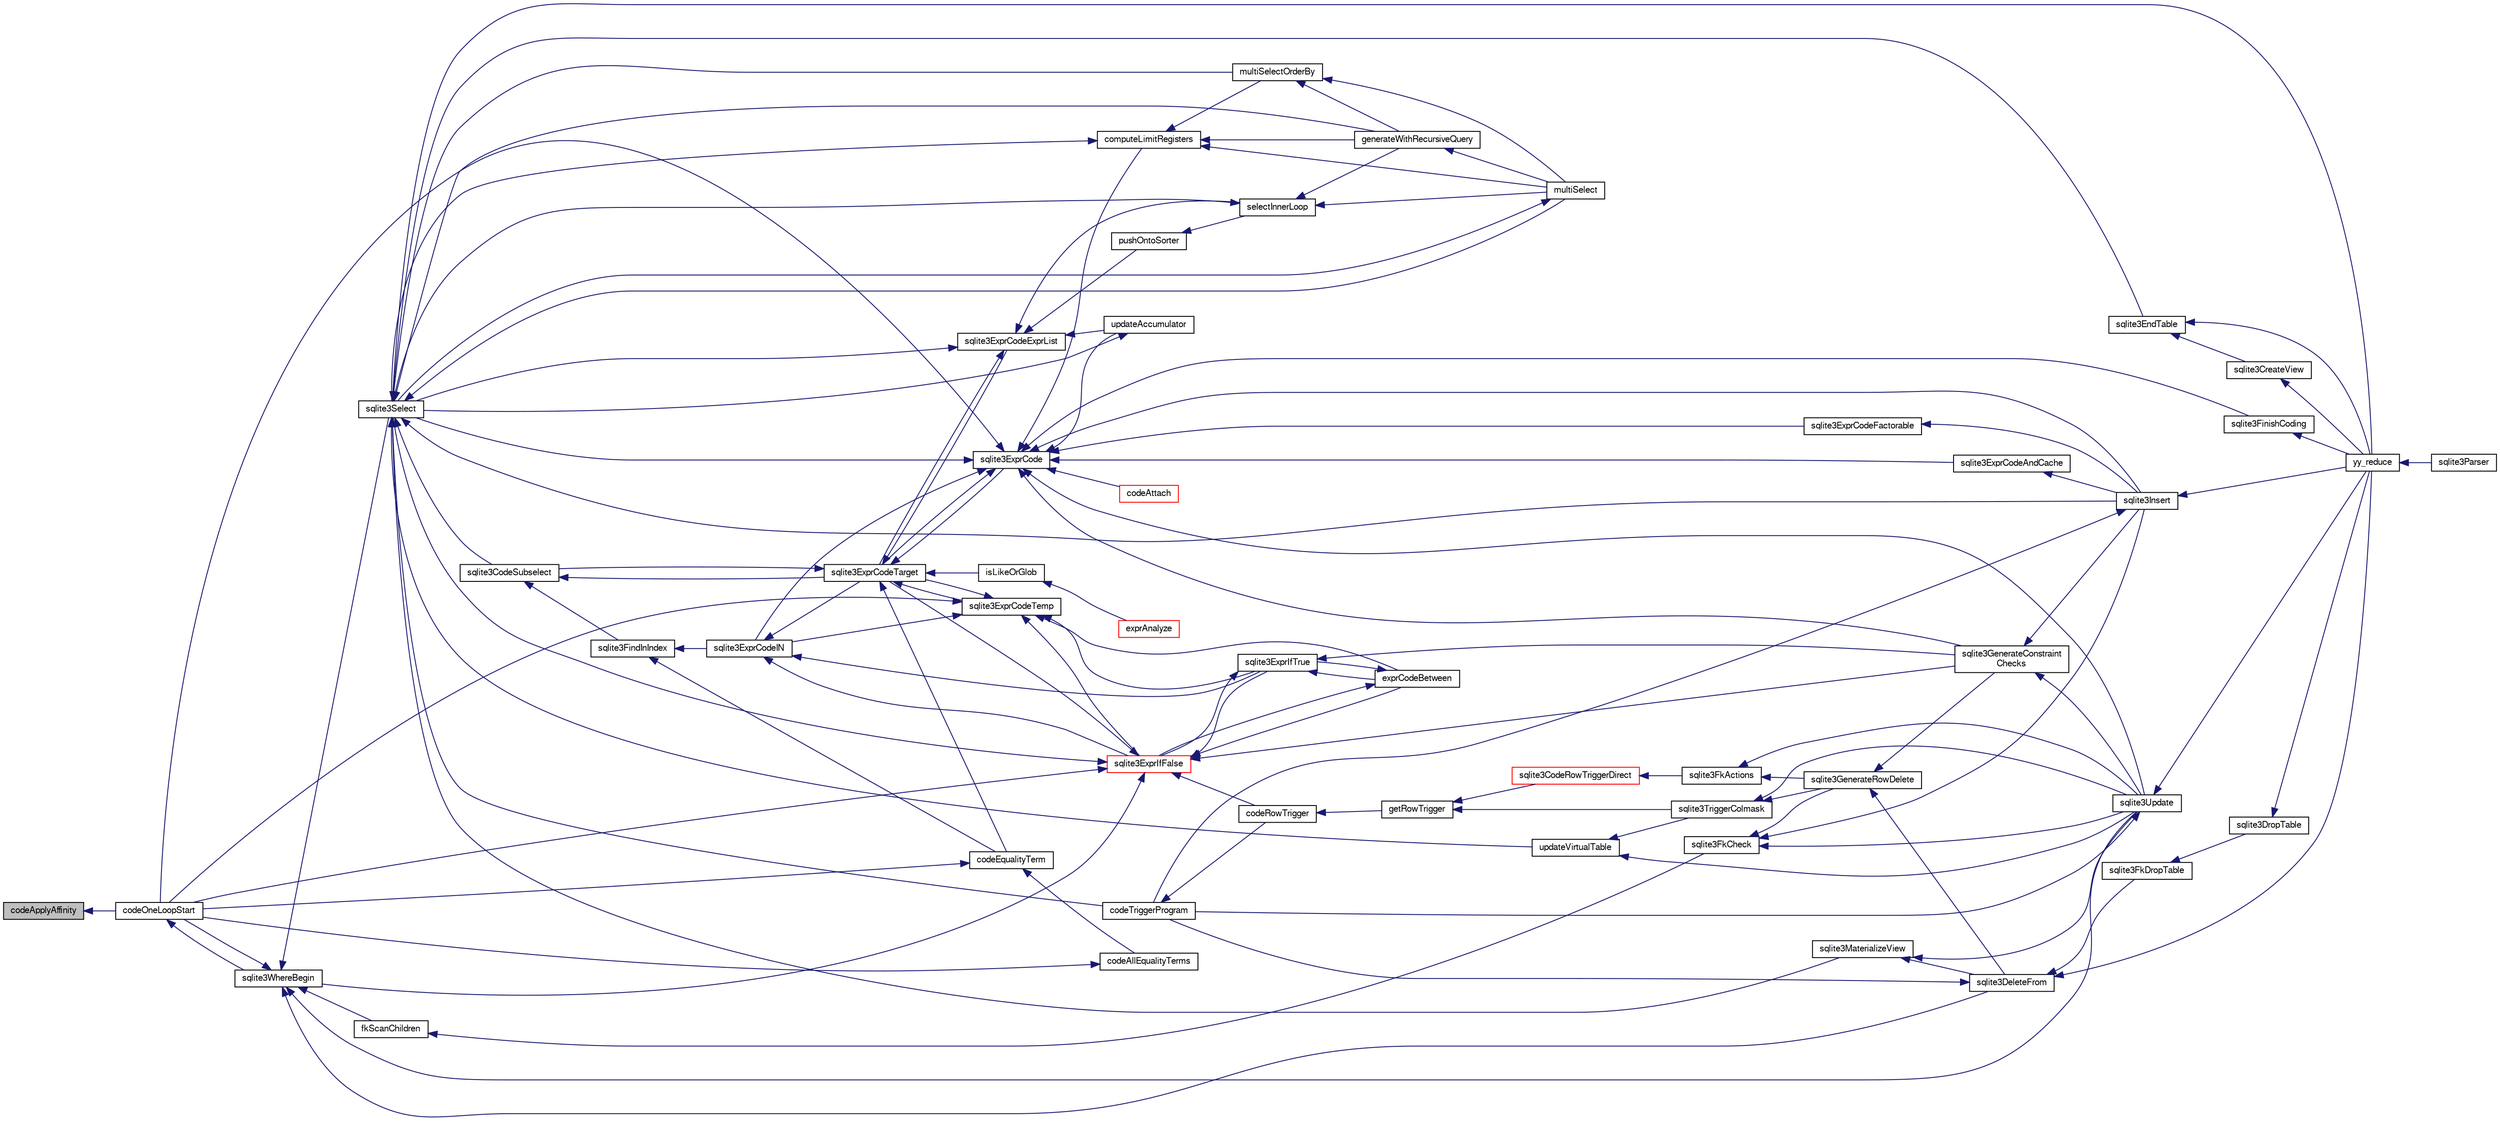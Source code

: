 digraph "codeApplyAffinity"
{
  edge [fontname="FreeSans",fontsize="10",labelfontname="FreeSans",labelfontsize="10"];
  node [fontname="FreeSans",fontsize="10",shape=record];
  rankdir="LR";
  Node49861 [label="codeApplyAffinity",height=0.2,width=0.4,color="black", fillcolor="grey75", style="filled", fontcolor="black"];
  Node49861 -> Node49862 [dir="back",color="midnightblue",fontsize="10",style="solid",fontname="FreeSans"];
  Node49862 [label="codeOneLoopStart",height=0.2,width=0.4,color="black", fillcolor="white", style="filled",URL="$sqlite3_8c.html#aa868875120b151c169cc79139ed6e008"];
  Node49862 -> Node49863 [dir="back",color="midnightblue",fontsize="10",style="solid",fontname="FreeSans"];
  Node49863 [label="sqlite3WhereBegin",height=0.2,width=0.4,color="black", fillcolor="white", style="filled",URL="$sqlite3_8c.html#acad049f5c9a96a8118cffd5e5ce89f7c"];
  Node49863 -> Node49864 [dir="back",color="midnightblue",fontsize="10",style="solid",fontname="FreeSans"];
  Node49864 [label="sqlite3DeleteFrom",height=0.2,width=0.4,color="black", fillcolor="white", style="filled",URL="$sqlite3_8c.html#ab9b4b45349188b49eabb23f94608a091"];
  Node49864 -> Node49865 [dir="back",color="midnightblue",fontsize="10",style="solid",fontname="FreeSans"];
  Node49865 [label="sqlite3FkDropTable",height=0.2,width=0.4,color="black", fillcolor="white", style="filled",URL="$sqlite3_8c.html#a1218c6fc74e89152ceaa4760e82f5ef9"];
  Node49865 -> Node49866 [dir="back",color="midnightblue",fontsize="10",style="solid",fontname="FreeSans"];
  Node49866 [label="sqlite3DropTable",height=0.2,width=0.4,color="black", fillcolor="white", style="filled",URL="$sqlite3_8c.html#a5534f77364b5568783c0e50db3c9defb"];
  Node49866 -> Node49867 [dir="back",color="midnightblue",fontsize="10",style="solid",fontname="FreeSans"];
  Node49867 [label="yy_reduce",height=0.2,width=0.4,color="black", fillcolor="white", style="filled",URL="$sqlite3_8c.html#a7c419a9b25711c666a9a2449ef377f14"];
  Node49867 -> Node49868 [dir="back",color="midnightblue",fontsize="10",style="solid",fontname="FreeSans"];
  Node49868 [label="sqlite3Parser",height=0.2,width=0.4,color="black", fillcolor="white", style="filled",URL="$sqlite3_8c.html#a0327d71a5fabe0b6a343d78a2602e72a"];
  Node49864 -> Node49869 [dir="back",color="midnightblue",fontsize="10",style="solid",fontname="FreeSans"];
  Node49869 [label="codeTriggerProgram",height=0.2,width=0.4,color="black", fillcolor="white", style="filled",URL="$sqlite3_8c.html#a120801f59d9281d201d2ff4b2606836e"];
  Node49869 -> Node49870 [dir="back",color="midnightblue",fontsize="10",style="solid",fontname="FreeSans"];
  Node49870 [label="codeRowTrigger",height=0.2,width=0.4,color="black", fillcolor="white", style="filled",URL="$sqlite3_8c.html#a463cea5aaaf388b560b206570a0022fc"];
  Node49870 -> Node49871 [dir="back",color="midnightblue",fontsize="10",style="solid",fontname="FreeSans"];
  Node49871 [label="getRowTrigger",height=0.2,width=0.4,color="black", fillcolor="white", style="filled",URL="$sqlite3_8c.html#a69626ef20b540d1a2b19cf56f3f45689"];
  Node49871 -> Node49872 [dir="back",color="midnightblue",fontsize="10",style="solid",fontname="FreeSans"];
  Node49872 [label="sqlite3CodeRowTriggerDirect",height=0.2,width=0.4,color="red", fillcolor="white", style="filled",URL="$sqlite3_8c.html#ad92829f9001bcf89a0299dad5a48acd4"];
  Node49872 -> Node49873 [dir="back",color="midnightblue",fontsize="10",style="solid",fontname="FreeSans"];
  Node49873 [label="sqlite3FkActions",height=0.2,width=0.4,color="black", fillcolor="white", style="filled",URL="$sqlite3_8c.html#a39159bd1623724946c22355ba7f3ef90"];
  Node49873 -> Node49874 [dir="back",color="midnightblue",fontsize="10",style="solid",fontname="FreeSans"];
  Node49874 [label="sqlite3GenerateRowDelete",height=0.2,width=0.4,color="black", fillcolor="white", style="filled",URL="$sqlite3_8c.html#a2c76cbf3027fc18fdbb8cb4cd96b77d9"];
  Node49874 -> Node49864 [dir="back",color="midnightblue",fontsize="10",style="solid",fontname="FreeSans"];
  Node49874 -> Node49875 [dir="back",color="midnightblue",fontsize="10",style="solid",fontname="FreeSans"];
  Node49875 [label="sqlite3GenerateConstraint\lChecks",height=0.2,width=0.4,color="black", fillcolor="white", style="filled",URL="$sqlite3_8c.html#aef639c1e6a0c0a67ca6e7690ad931bd2"];
  Node49875 -> Node49876 [dir="back",color="midnightblue",fontsize="10",style="solid",fontname="FreeSans"];
  Node49876 [label="sqlite3Insert",height=0.2,width=0.4,color="black", fillcolor="white", style="filled",URL="$sqlite3_8c.html#a5b17c9c2000bae6bdff8e6be48d7dc2b"];
  Node49876 -> Node49869 [dir="back",color="midnightblue",fontsize="10",style="solid",fontname="FreeSans"];
  Node49876 -> Node49867 [dir="back",color="midnightblue",fontsize="10",style="solid",fontname="FreeSans"];
  Node49875 -> Node49877 [dir="back",color="midnightblue",fontsize="10",style="solid",fontname="FreeSans"];
  Node49877 [label="sqlite3Update",height=0.2,width=0.4,color="black", fillcolor="white", style="filled",URL="$sqlite3_8c.html#ac5aa67c46e8cc8174566fabe6809fafa"];
  Node49877 -> Node49869 [dir="back",color="midnightblue",fontsize="10",style="solid",fontname="FreeSans"];
  Node49877 -> Node49867 [dir="back",color="midnightblue",fontsize="10",style="solid",fontname="FreeSans"];
  Node49873 -> Node49877 [dir="back",color="midnightblue",fontsize="10",style="solid",fontname="FreeSans"];
  Node49871 -> Node49879 [dir="back",color="midnightblue",fontsize="10",style="solid",fontname="FreeSans"];
  Node49879 [label="sqlite3TriggerColmask",height=0.2,width=0.4,color="black", fillcolor="white", style="filled",URL="$sqlite3_8c.html#acace8e99e37ae5e84ea03c65e820c540"];
  Node49879 -> Node49874 [dir="back",color="midnightblue",fontsize="10",style="solid",fontname="FreeSans"];
  Node49879 -> Node49877 [dir="back",color="midnightblue",fontsize="10",style="solid",fontname="FreeSans"];
  Node49864 -> Node49867 [dir="back",color="midnightblue",fontsize="10",style="solid",fontname="FreeSans"];
  Node49863 -> Node49880 [dir="back",color="midnightblue",fontsize="10",style="solid",fontname="FreeSans"];
  Node49880 [label="fkScanChildren",height=0.2,width=0.4,color="black", fillcolor="white", style="filled",URL="$sqlite3_8c.html#a67c9dcb484336b3155e7a82a037d4691"];
  Node49880 -> Node49881 [dir="back",color="midnightblue",fontsize="10",style="solid",fontname="FreeSans"];
  Node49881 [label="sqlite3FkCheck",height=0.2,width=0.4,color="black", fillcolor="white", style="filled",URL="$sqlite3_8c.html#aa38fb76c7d6f48f19772877a41703b92"];
  Node49881 -> Node49874 [dir="back",color="midnightblue",fontsize="10",style="solid",fontname="FreeSans"];
  Node49881 -> Node49876 [dir="back",color="midnightblue",fontsize="10",style="solid",fontname="FreeSans"];
  Node49881 -> Node49877 [dir="back",color="midnightblue",fontsize="10",style="solid",fontname="FreeSans"];
  Node49863 -> Node49882 [dir="back",color="midnightblue",fontsize="10",style="solid",fontname="FreeSans"];
  Node49882 [label="sqlite3Select",height=0.2,width=0.4,color="black", fillcolor="white", style="filled",URL="$sqlite3_8c.html#a2465ee8c956209ba4b272477b7c21a45"];
  Node49882 -> Node49883 [dir="back",color="midnightblue",fontsize="10",style="solid",fontname="FreeSans"];
  Node49883 [label="sqlite3CodeSubselect",height=0.2,width=0.4,color="black", fillcolor="white", style="filled",URL="$sqlite3_8c.html#aa69b46d2204a1d1b110107a1be12ee0c"];
  Node49883 -> Node49884 [dir="back",color="midnightblue",fontsize="10",style="solid",fontname="FreeSans"];
  Node49884 [label="sqlite3FindInIndex",height=0.2,width=0.4,color="black", fillcolor="white", style="filled",URL="$sqlite3_8c.html#af7d8c56ab0231f44bb5f87b3fafeffb2"];
  Node49884 -> Node49885 [dir="back",color="midnightblue",fontsize="10",style="solid",fontname="FreeSans"];
  Node49885 [label="sqlite3ExprCodeIN",height=0.2,width=0.4,color="black", fillcolor="white", style="filled",URL="$sqlite3_8c.html#ad9cf4f5b5ffb90c24a4a0900c8626193"];
  Node49885 -> Node49886 [dir="back",color="midnightblue",fontsize="10",style="solid",fontname="FreeSans"];
  Node49886 [label="sqlite3ExprCodeTarget",height=0.2,width=0.4,color="black", fillcolor="white", style="filled",URL="$sqlite3_8c.html#a4f308397a0a3ed299ed31aaa1ae2a293"];
  Node49886 -> Node49883 [dir="back",color="midnightblue",fontsize="10",style="solid",fontname="FreeSans"];
  Node49886 -> Node49887 [dir="back",color="midnightblue",fontsize="10",style="solid",fontname="FreeSans"];
  Node49887 [label="sqlite3ExprCodeTemp",height=0.2,width=0.4,color="black", fillcolor="white", style="filled",URL="$sqlite3_8c.html#a3bc5c1ccb3c5851847e2aeb4a84ae1fc"];
  Node49887 -> Node49885 [dir="back",color="midnightblue",fontsize="10",style="solid",fontname="FreeSans"];
  Node49887 -> Node49886 [dir="back",color="midnightblue",fontsize="10",style="solid",fontname="FreeSans"];
  Node49887 -> Node49888 [dir="back",color="midnightblue",fontsize="10",style="solid",fontname="FreeSans"];
  Node49888 [label="exprCodeBetween",height=0.2,width=0.4,color="black", fillcolor="white", style="filled",URL="$sqlite3_8c.html#abd053493214542bca8f406f42145d173"];
  Node49888 -> Node49889 [dir="back",color="midnightblue",fontsize="10",style="solid",fontname="FreeSans"];
  Node49889 [label="sqlite3ExprIfTrue",height=0.2,width=0.4,color="black", fillcolor="white", style="filled",URL="$sqlite3_8c.html#ad93a55237c23e1b743ab1f59df1a1444"];
  Node49889 -> Node49888 [dir="back",color="midnightblue",fontsize="10",style="solid",fontname="FreeSans"];
  Node49889 -> Node49890 [dir="back",color="midnightblue",fontsize="10",style="solid",fontname="FreeSans"];
  Node49890 [label="sqlite3ExprIfFalse",height=0.2,width=0.4,color="red", fillcolor="white", style="filled",URL="$sqlite3_8c.html#af97ecccb5d56e321e118414b08f65b71"];
  Node49890 -> Node49886 [dir="back",color="midnightblue",fontsize="10",style="solid",fontname="FreeSans"];
  Node49890 -> Node49888 [dir="back",color="midnightblue",fontsize="10",style="solid",fontname="FreeSans"];
  Node49890 -> Node49889 [dir="back",color="midnightblue",fontsize="10",style="solid",fontname="FreeSans"];
  Node49890 -> Node49875 [dir="back",color="midnightblue",fontsize="10",style="solid",fontname="FreeSans"];
  Node49890 -> Node49882 [dir="back",color="midnightblue",fontsize="10",style="solid",fontname="FreeSans"];
  Node49890 -> Node49870 [dir="back",color="midnightblue",fontsize="10",style="solid",fontname="FreeSans"];
  Node49890 -> Node49862 [dir="back",color="midnightblue",fontsize="10",style="solid",fontname="FreeSans"];
  Node49890 -> Node49863 [dir="back",color="midnightblue",fontsize="10",style="solid",fontname="FreeSans"];
  Node49889 -> Node49875 [dir="back",color="midnightblue",fontsize="10",style="solid",fontname="FreeSans"];
  Node49888 -> Node49890 [dir="back",color="midnightblue",fontsize="10",style="solid",fontname="FreeSans"];
  Node49887 -> Node49889 [dir="back",color="midnightblue",fontsize="10",style="solid",fontname="FreeSans"];
  Node49887 -> Node49890 [dir="back",color="midnightblue",fontsize="10",style="solid",fontname="FreeSans"];
  Node49887 -> Node49862 [dir="back",color="midnightblue",fontsize="10",style="solid",fontname="FreeSans"];
  Node49886 -> Node49904 [dir="back",color="midnightblue",fontsize="10",style="solid",fontname="FreeSans"];
  Node49904 [label="sqlite3ExprCode",height=0.2,width=0.4,color="black", fillcolor="white", style="filled",URL="$sqlite3_8c.html#a75f270fb0b111b86924cca4ea507b417"];
  Node49904 -> Node49885 [dir="back",color="midnightblue",fontsize="10",style="solid",fontname="FreeSans"];
  Node49904 -> Node49886 [dir="back",color="midnightblue",fontsize="10",style="solid",fontname="FreeSans"];
  Node49904 -> Node49905 [dir="back",color="midnightblue",fontsize="10",style="solid",fontname="FreeSans"];
  Node49905 [label="sqlite3ExprCodeFactorable",height=0.2,width=0.4,color="black", fillcolor="white", style="filled",URL="$sqlite3_8c.html#a843f7fd58eec5a683c1fd8435fcd1e84"];
  Node49905 -> Node49876 [dir="back",color="midnightblue",fontsize="10",style="solid",fontname="FreeSans"];
  Node49904 -> Node49906 [dir="back",color="midnightblue",fontsize="10",style="solid",fontname="FreeSans"];
  Node49906 [label="sqlite3ExprCodeAndCache",height=0.2,width=0.4,color="black", fillcolor="white", style="filled",URL="$sqlite3_8c.html#ae3e46527d9b7fc9cb9236d21a5e6b1d8"];
  Node49906 -> Node49876 [dir="back",color="midnightblue",fontsize="10",style="solid",fontname="FreeSans"];
  Node49904 -> Node49907 [dir="back",color="midnightblue",fontsize="10",style="solid",fontname="FreeSans"];
  Node49907 [label="codeAttach",height=0.2,width=0.4,color="red", fillcolor="white", style="filled",URL="$sqlite3_8c.html#ade4e9e30d828a19c191fdcb098676d5b"];
  Node49904 -> Node49910 [dir="back",color="midnightblue",fontsize="10",style="solid",fontname="FreeSans"];
  Node49910 [label="sqlite3FinishCoding",height=0.2,width=0.4,color="black", fillcolor="white", style="filled",URL="$sqlite3_8c.html#a651bc5b446c276c092705856d995b278"];
  Node49910 -> Node49867 [dir="back",color="midnightblue",fontsize="10",style="solid",fontname="FreeSans"];
  Node49904 -> Node49876 [dir="back",color="midnightblue",fontsize="10",style="solid",fontname="FreeSans"];
  Node49904 -> Node49875 [dir="back",color="midnightblue",fontsize="10",style="solid",fontname="FreeSans"];
  Node49904 -> Node49911 [dir="back",color="midnightblue",fontsize="10",style="solid",fontname="FreeSans"];
  Node49911 [label="computeLimitRegisters",height=0.2,width=0.4,color="black", fillcolor="white", style="filled",URL="$sqlite3_8c.html#ae9d37055e4905929b6f6cda5461e2f37"];
  Node49911 -> Node49912 [dir="back",color="midnightblue",fontsize="10",style="solid",fontname="FreeSans"];
  Node49912 [label="generateWithRecursiveQuery",height=0.2,width=0.4,color="black", fillcolor="white", style="filled",URL="$sqlite3_8c.html#ade2c3663fa9c3b9676507984b9483942"];
  Node49912 -> Node49913 [dir="back",color="midnightblue",fontsize="10",style="solid",fontname="FreeSans"];
  Node49913 [label="multiSelect",height=0.2,width=0.4,color="black", fillcolor="white", style="filled",URL="$sqlite3_8c.html#a6456c61f3d9b2389738753cedfa24fa7"];
  Node49913 -> Node49882 [dir="back",color="midnightblue",fontsize="10",style="solid",fontname="FreeSans"];
  Node49911 -> Node49913 [dir="back",color="midnightblue",fontsize="10",style="solid",fontname="FreeSans"];
  Node49911 -> Node49914 [dir="back",color="midnightblue",fontsize="10",style="solid",fontname="FreeSans"];
  Node49914 [label="multiSelectOrderBy",height=0.2,width=0.4,color="black", fillcolor="white", style="filled",URL="$sqlite3_8c.html#afcdb8488c6f4dfdadaf9f04bca35b808"];
  Node49914 -> Node49912 [dir="back",color="midnightblue",fontsize="10",style="solid",fontname="FreeSans"];
  Node49914 -> Node49913 [dir="back",color="midnightblue",fontsize="10",style="solid",fontname="FreeSans"];
  Node49911 -> Node49882 [dir="back",color="midnightblue",fontsize="10",style="solid",fontname="FreeSans"];
  Node49904 -> Node49915 [dir="back",color="midnightblue",fontsize="10",style="solid",fontname="FreeSans"];
  Node49915 [label="updateAccumulator",height=0.2,width=0.4,color="black", fillcolor="white", style="filled",URL="$sqlite3_8c.html#a1681660dd3ecd50c8727d6e56a537bd9"];
  Node49915 -> Node49882 [dir="back",color="midnightblue",fontsize="10",style="solid",fontname="FreeSans"];
  Node49904 -> Node49882 [dir="back",color="midnightblue",fontsize="10",style="solid",fontname="FreeSans"];
  Node49904 -> Node49877 [dir="back",color="midnightblue",fontsize="10",style="solid",fontname="FreeSans"];
  Node49904 -> Node49862 [dir="back",color="midnightblue",fontsize="10",style="solid",fontname="FreeSans"];
  Node49886 -> Node49916 [dir="back",color="midnightblue",fontsize="10",style="solid",fontname="FreeSans"];
  Node49916 [label="sqlite3ExprCodeExprList",height=0.2,width=0.4,color="black", fillcolor="white", style="filled",URL="$sqlite3_8c.html#a05b2b3dc3de7565de24eb3a2ff4e9566"];
  Node49916 -> Node49886 [dir="back",color="midnightblue",fontsize="10",style="solid",fontname="FreeSans"];
  Node49916 -> Node49917 [dir="back",color="midnightblue",fontsize="10",style="solid",fontname="FreeSans"];
  Node49917 [label="pushOntoSorter",height=0.2,width=0.4,color="black", fillcolor="white", style="filled",URL="$sqlite3_8c.html#a4555397beb584a386e7739cf022a6651"];
  Node49917 -> Node49918 [dir="back",color="midnightblue",fontsize="10",style="solid",fontname="FreeSans"];
  Node49918 [label="selectInnerLoop",height=0.2,width=0.4,color="black", fillcolor="white", style="filled",URL="$sqlite3_8c.html#ababe0933661ebe67eb0e6074bb1fd411"];
  Node49918 -> Node49912 [dir="back",color="midnightblue",fontsize="10",style="solid",fontname="FreeSans"];
  Node49918 -> Node49913 [dir="back",color="midnightblue",fontsize="10",style="solid",fontname="FreeSans"];
  Node49918 -> Node49882 [dir="back",color="midnightblue",fontsize="10",style="solid",fontname="FreeSans"];
  Node49916 -> Node49918 [dir="back",color="midnightblue",fontsize="10",style="solid",fontname="FreeSans"];
  Node49916 -> Node49915 [dir="back",color="midnightblue",fontsize="10",style="solid",fontname="FreeSans"];
  Node49916 -> Node49882 [dir="back",color="midnightblue",fontsize="10",style="solid",fontname="FreeSans"];
  Node49886 -> Node49919 [dir="back",color="midnightblue",fontsize="10",style="solid",fontname="FreeSans"];
  Node49919 [label="isLikeOrGlob",height=0.2,width=0.4,color="black", fillcolor="white", style="filled",URL="$sqlite3_8c.html#a6c38e495198bf8976f68d1a6ebd74a50"];
  Node49919 -> Node49920 [dir="back",color="midnightblue",fontsize="10",style="solid",fontname="FreeSans"];
  Node49920 [label="exprAnalyze",height=0.2,width=0.4,color="red", fillcolor="white", style="filled",URL="$sqlite3_8c.html#acb10e48c9a4184a4edd9bfd5b14ad0b7"];
  Node49886 -> Node49928 [dir="back",color="midnightblue",fontsize="10",style="solid",fontname="FreeSans"];
  Node49928 [label="codeEqualityTerm",height=0.2,width=0.4,color="black", fillcolor="white", style="filled",URL="$sqlite3_8c.html#ad88a57073f031452c9843e97f15acc47"];
  Node49928 -> Node49929 [dir="back",color="midnightblue",fontsize="10",style="solid",fontname="FreeSans"];
  Node49929 [label="codeAllEqualityTerms",height=0.2,width=0.4,color="black", fillcolor="white", style="filled",URL="$sqlite3_8c.html#a3095598b812500a4efe41bf17cd49381"];
  Node49929 -> Node49862 [dir="back",color="midnightblue",fontsize="10",style="solid",fontname="FreeSans"];
  Node49928 -> Node49862 [dir="back",color="midnightblue",fontsize="10",style="solid",fontname="FreeSans"];
  Node49885 -> Node49889 [dir="back",color="midnightblue",fontsize="10",style="solid",fontname="FreeSans"];
  Node49885 -> Node49890 [dir="back",color="midnightblue",fontsize="10",style="solid",fontname="FreeSans"];
  Node49884 -> Node49928 [dir="back",color="midnightblue",fontsize="10",style="solid",fontname="FreeSans"];
  Node49883 -> Node49886 [dir="back",color="midnightblue",fontsize="10",style="solid",fontname="FreeSans"];
  Node49882 -> Node49896 [dir="back",color="midnightblue",fontsize="10",style="solid",fontname="FreeSans"];
  Node49896 [label="sqlite3EndTable",height=0.2,width=0.4,color="black", fillcolor="white", style="filled",URL="$sqlite3_8c.html#a7b5f2c66c0f0b6f819d970ca389768b0"];
  Node49896 -> Node49897 [dir="back",color="midnightblue",fontsize="10",style="solid",fontname="FreeSans"];
  Node49897 [label="sqlite3CreateView",height=0.2,width=0.4,color="black", fillcolor="white", style="filled",URL="$sqlite3_8c.html#a9d85cb00ff71dee5cd9a019503a6982e"];
  Node49897 -> Node49867 [dir="back",color="midnightblue",fontsize="10",style="solid",fontname="FreeSans"];
  Node49896 -> Node49867 [dir="back",color="midnightblue",fontsize="10",style="solid",fontname="FreeSans"];
  Node49882 -> Node49930 [dir="back",color="midnightblue",fontsize="10",style="solid",fontname="FreeSans"];
  Node49930 [label="sqlite3MaterializeView",height=0.2,width=0.4,color="black", fillcolor="white", style="filled",URL="$sqlite3_8c.html#a4557984b0b75f998fb0c3f231c9b1def"];
  Node49930 -> Node49864 [dir="back",color="midnightblue",fontsize="10",style="solid",fontname="FreeSans"];
  Node49930 -> Node49877 [dir="back",color="midnightblue",fontsize="10",style="solid",fontname="FreeSans"];
  Node49882 -> Node49876 [dir="back",color="midnightblue",fontsize="10",style="solid",fontname="FreeSans"];
  Node49882 -> Node49912 [dir="back",color="midnightblue",fontsize="10",style="solid",fontname="FreeSans"];
  Node49882 -> Node49913 [dir="back",color="midnightblue",fontsize="10",style="solid",fontname="FreeSans"];
  Node49882 -> Node49914 [dir="back",color="midnightblue",fontsize="10",style="solid",fontname="FreeSans"];
  Node49882 -> Node49869 [dir="back",color="midnightblue",fontsize="10",style="solid",fontname="FreeSans"];
  Node49882 -> Node49931 [dir="back",color="midnightblue",fontsize="10",style="solid",fontname="FreeSans"];
  Node49931 [label="updateVirtualTable",height=0.2,width=0.4,color="black", fillcolor="white", style="filled",URL="$sqlite3_8c.html#a740220531db9293c39a2cdd7da3f74e1"];
  Node49931 -> Node49879 [dir="back",color="midnightblue",fontsize="10",style="solid",fontname="FreeSans"];
  Node49931 -> Node49877 [dir="back",color="midnightblue",fontsize="10",style="solid",fontname="FreeSans"];
  Node49882 -> Node49867 [dir="back",color="midnightblue",fontsize="10",style="solid",fontname="FreeSans"];
  Node49863 -> Node49877 [dir="back",color="midnightblue",fontsize="10",style="solid",fontname="FreeSans"];
  Node49863 -> Node49862 [dir="back",color="midnightblue",fontsize="10",style="solid",fontname="FreeSans"];
}
